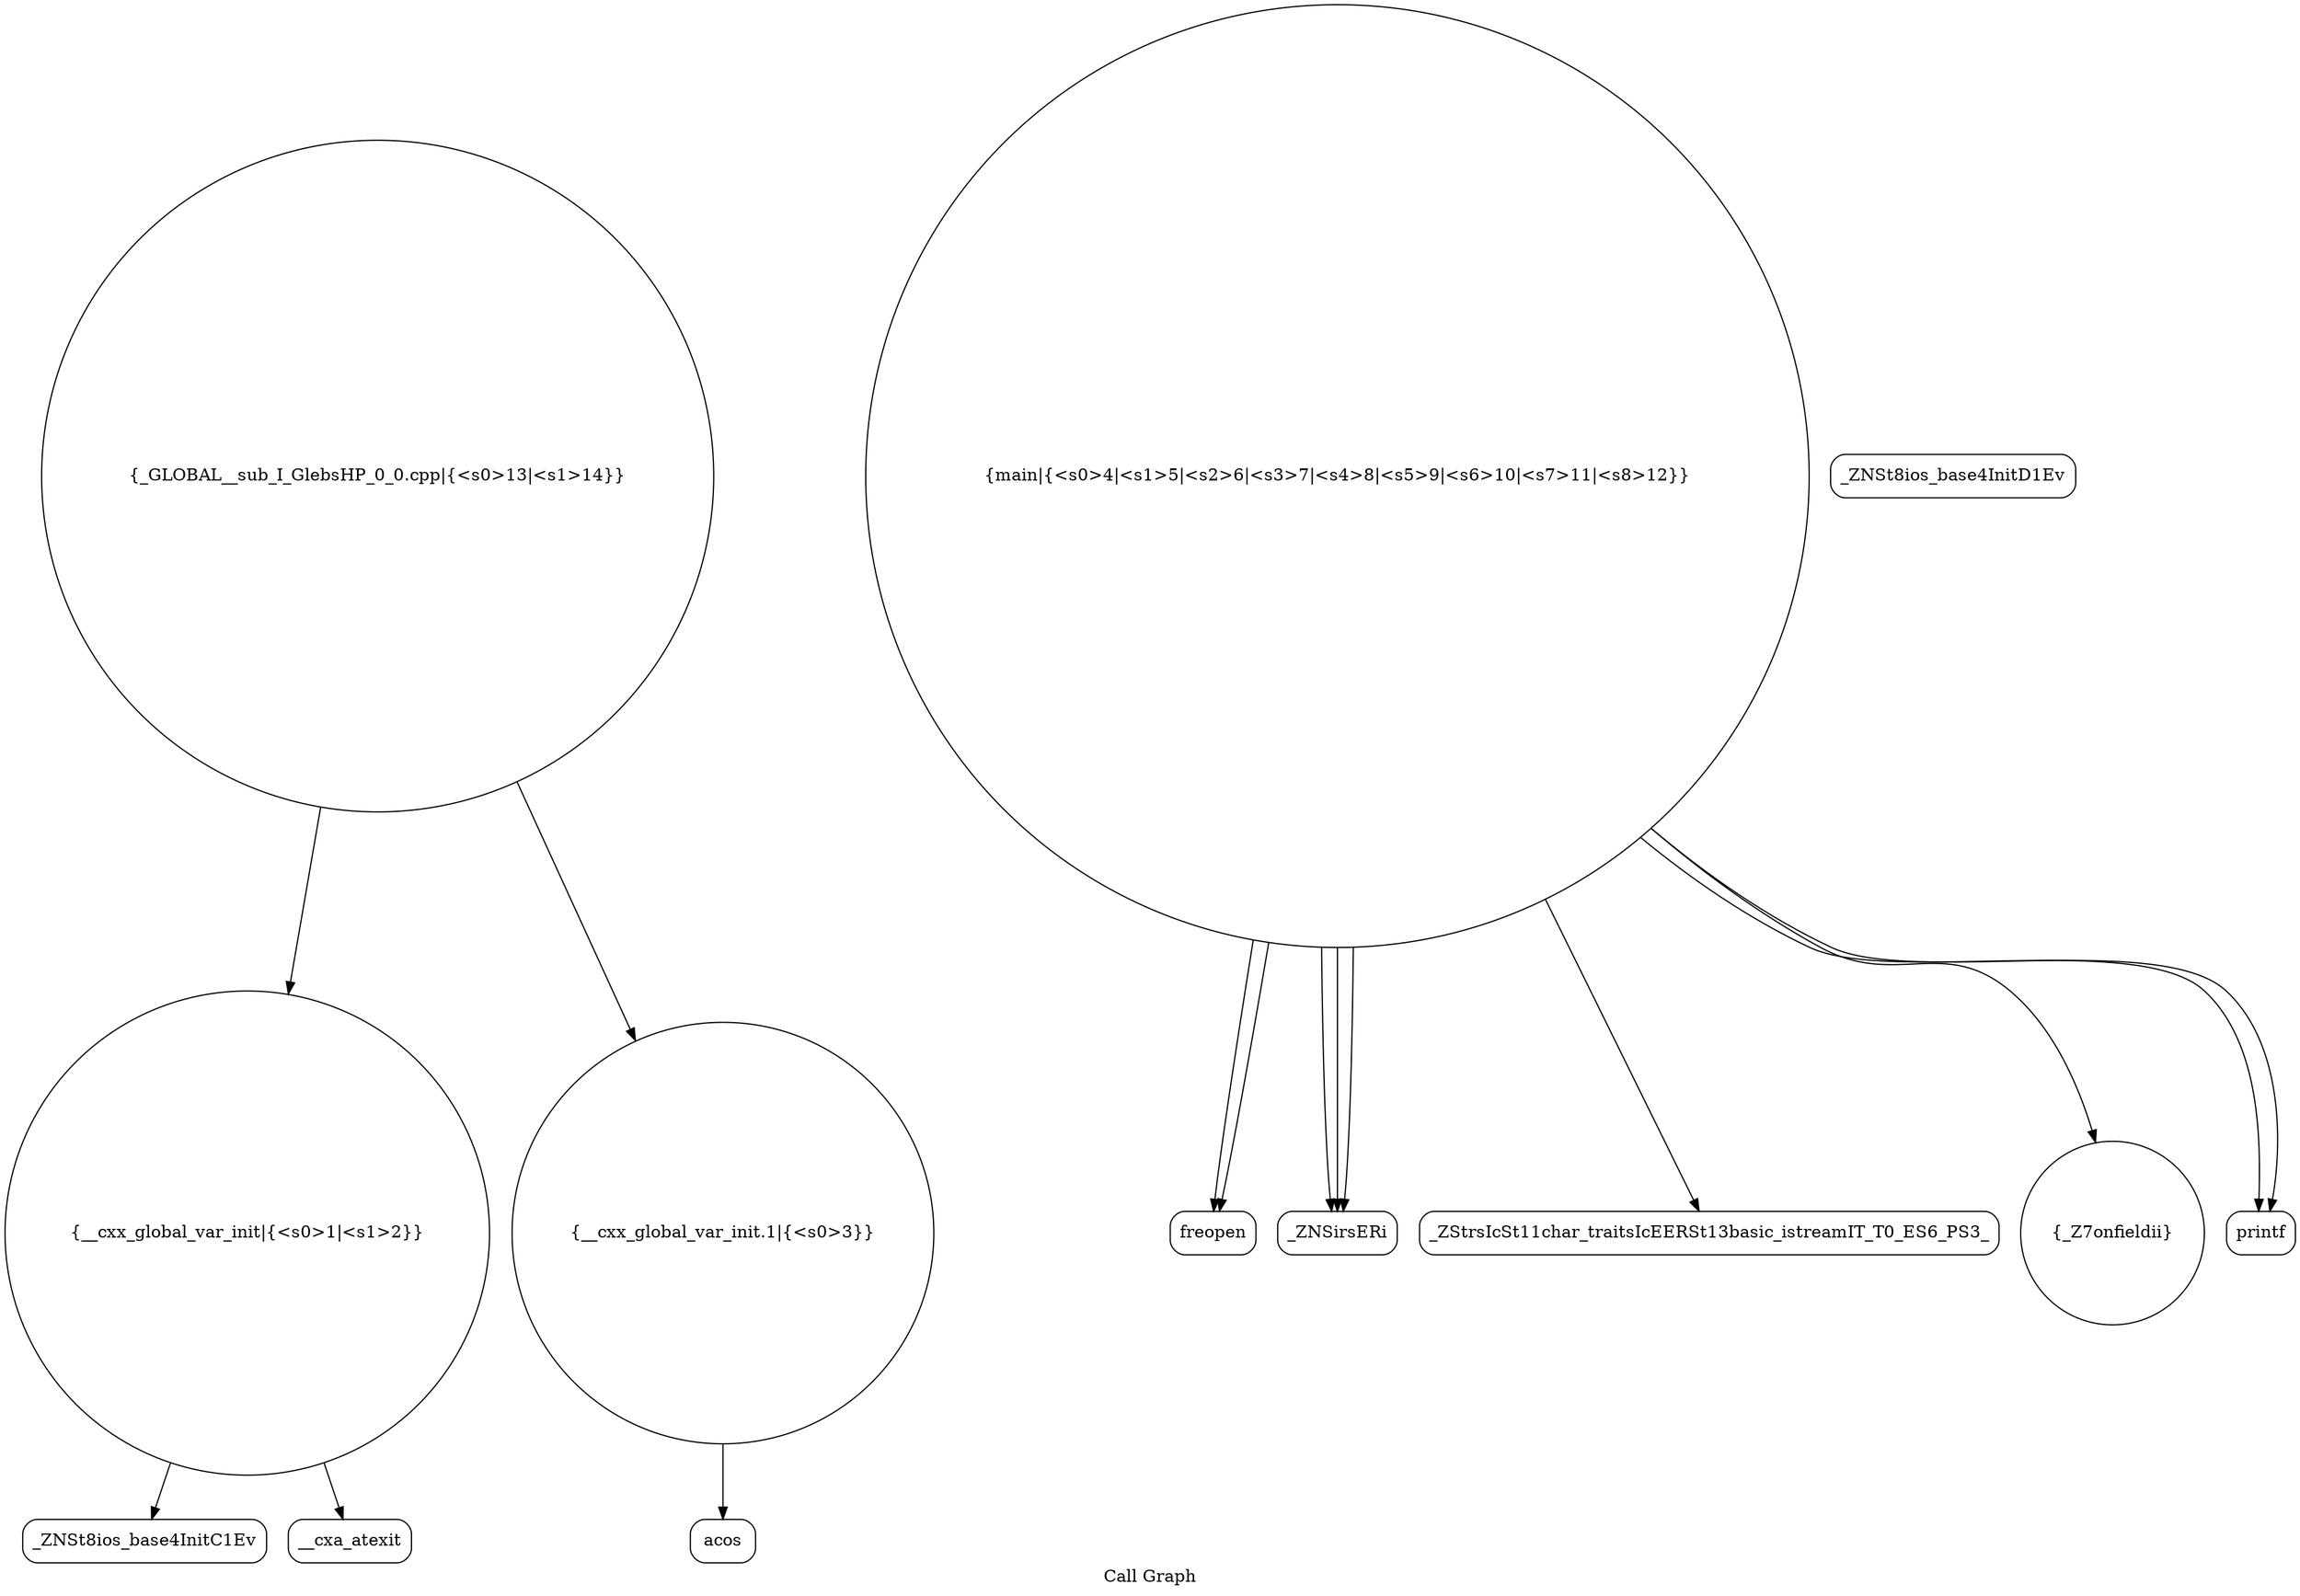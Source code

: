 digraph "Call Graph" {
	label="Call Graph";

	Node0x560755e7ba00 [shape=record,shape=circle,label="{__cxx_global_var_init|{<s0>1|<s1>2}}"];
	Node0x560755e7ba00:s0 -> Node0x560755e7be90[color=black];
	Node0x560755e7ba00:s1 -> Node0x560755e7bf90[color=black];
	Node0x560755e7c190 [shape=record,shape=circle,label="{main|{<s0>4|<s1>5|<s2>6|<s3>7|<s4>8|<s5>9|<s6>10|<s7>11|<s8>12}}"];
	Node0x560755e7c190:s0 -> Node0x560755e7c210[color=black];
	Node0x560755e7c190:s1 -> Node0x560755e7c210[color=black];
	Node0x560755e7c190:s2 -> Node0x560755e7c290[color=black];
	Node0x560755e7c190:s3 -> Node0x560755e7c290[color=black];
	Node0x560755e7c190:s4 -> Node0x560755e7c290[color=black];
	Node0x560755e7c190:s5 -> Node0x560755e7c310[color=black];
	Node0x560755e7c190:s6 -> Node0x560755e7c110[color=black];
	Node0x560755e7c190:s7 -> Node0x560755e7c390[color=black];
	Node0x560755e7c190:s8 -> Node0x560755e7c390[color=black];
	Node0x560755e7bf10 [shape=record,shape=Mrecord,label="{_ZNSt8ios_base4InitD1Ev}"];
	Node0x560755e7c290 [shape=record,shape=Mrecord,label="{_ZNSirsERi}"];
	Node0x560755e7c010 [shape=record,shape=circle,label="{__cxx_global_var_init.1|{<s0>3}}"];
	Node0x560755e7c010:s0 -> Node0x560755e7c090[color=black];
	Node0x560755e7c390 [shape=record,shape=Mrecord,label="{printf}"];
	Node0x560755e7c110 [shape=record,shape=circle,label="{_Z7onfieldii}"];
	Node0x560755e7be90 [shape=record,shape=Mrecord,label="{_ZNSt8ios_base4InitC1Ev}"];
	Node0x560755e7c210 [shape=record,shape=Mrecord,label="{freopen}"];
	Node0x560755e7bf90 [shape=record,shape=Mrecord,label="{__cxa_atexit}"];
	Node0x560755e7c310 [shape=record,shape=Mrecord,label="{_ZStrsIcSt11char_traitsIcEERSt13basic_istreamIT_T0_ES6_PS3_}"];
	Node0x560755e7c090 [shape=record,shape=Mrecord,label="{acos}"];
	Node0x560755e7c410 [shape=record,shape=circle,label="{_GLOBAL__sub_I_GlebsHP_0_0.cpp|{<s0>13|<s1>14}}"];
	Node0x560755e7c410:s0 -> Node0x560755e7ba00[color=black];
	Node0x560755e7c410:s1 -> Node0x560755e7c010[color=black];
}
